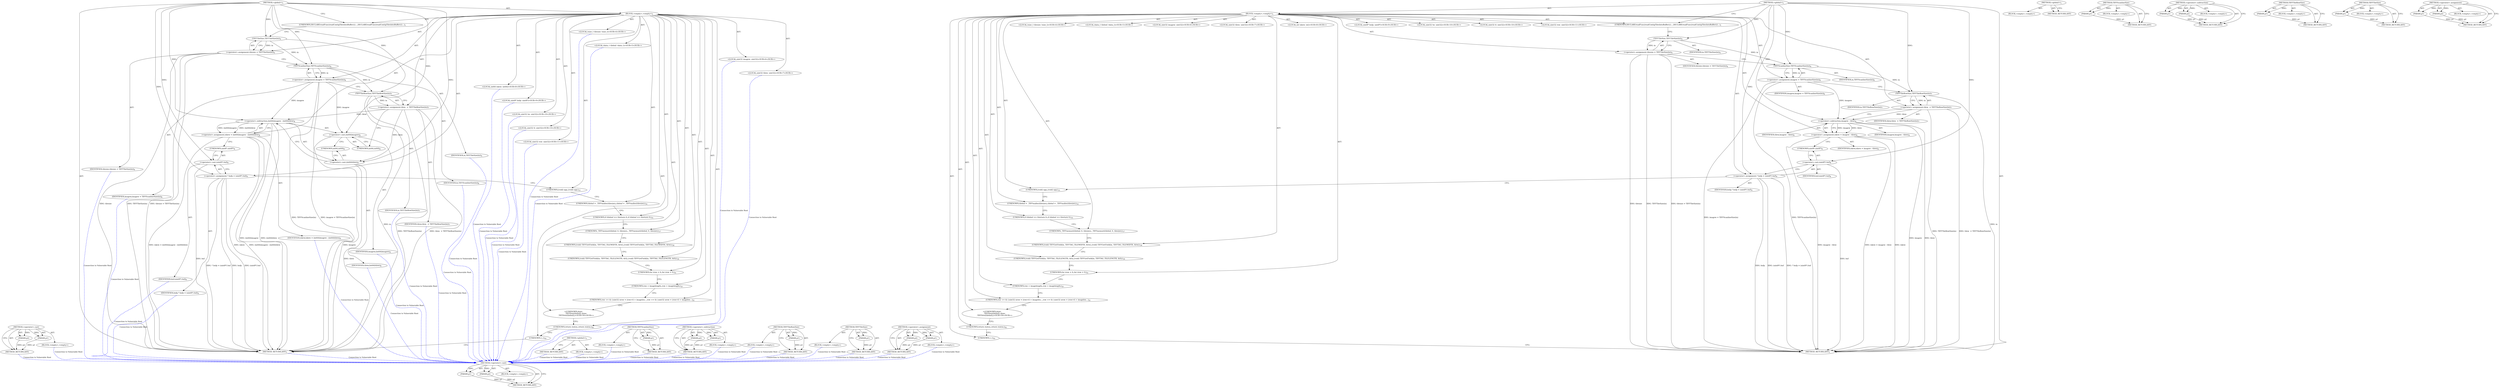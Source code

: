 digraph "&lt;operator&gt;.assignment" {
vulnerable_95 [label=<(METHOD,&lt;operator&gt;.cast)>];
vulnerable_96 [label=<(PARAM,p1)>];
vulnerable_97 [label=<(PARAM,p2)>];
vulnerable_98 [label=<(BLOCK,&lt;empty&gt;,&lt;empty&gt;)>];
vulnerable_99 [label=<(METHOD_RETURN,ANY)>];
vulnerable_6 [label=<(METHOD,&lt;global&gt;)<SUB>1</SUB>>];
vulnerable_7 [label=<(BLOCK,&lt;empty&gt;,&lt;empty&gt;)<SUB>1</SUB>>];
vulnerable_8 [label=<(UNKNOWN,DECLAREreadFunc(readContigTilesIntoBuffer)
{
	i...,DECLAREreadFunc(readContigTilesIntoBuffer)
{
	i...)<SUB>1</SUB>>];
vulnerable_9 [label="<(LOCAL,tsize_t tilesize: tsize_t)<SUB>4</SUB>>"];
vulnerable_10 [label=<(&lt;operator&gt;.assignment,tilesize = TIFFTileSize(in))<SUB>4</SUB>>];
vulnerable_11 [label=<(IDENTIFIER,tilesize,tilesize = TIFFTileSize(in))<SUB>4</SUB>>];
vulnerable_12 [label=<(TIFFTileSize,TIFFTileSize(in))<SUB>4</SUB>>];
vulnerable_13 [label=<(IDENTIFIER,in,TIFFTileSize(in))<SUB>4</SUB>>];
vulnerable_14 [label="<(LOCAL,tdata_t tilebuf: tdata_t)<SUB>5</SUB>>"];
vulnerable_15 [label="<(LOCAL,uint32 imagew: uint32)<SUB>6</SUB>>"];
vulnerable_16 [label=<(&lt;operator&gt;.assignment,imagew = TIFFScanlineSize(in))<SUB>6</SUB>>];
vulnerable_17 [label=<(IDENTIFIER,imagew,imagew = TIFFScanlineSize(in))<SUB>6</SUB>>];
vulnerable_18 [label=<(TIFFScanlineSize,TIFFScanlineSize(in))<SUB>6</SUB>>];
vulnerable_19 [label=<(IDENTIFIER,in,TIFFScanlineSize(in))<SUB>6</SUB>>];
vulnerable_20 [label="<(LOCAL,uint32 tilew: uint32)<SUB>7</SUB>>"];
vulnerable_21 [label=<(&lt;operator&gt;.assignment,tilew  = TIFFTileRowSize(in))<SUB>7</SUB>>];
vulnerable_22 [label=<(IDENTIFIER,tilew,tilew  = TIFFTileRowSize(in))<SUB>7</SUB>>];
vulnerable_23 [label=<(TIFFTileRowSize,TIFFTileRowSize(in))<SUB>7</SUB>>];
vulnerable_24 [label=<(IDENTIFIER,in,TIFFTileRowSize(in))<SUB>7</SUB>>];
vulnerable_25 [label="<(LOCAL,int iskew: int)<SUB>8</SUB>>"];
vulnerable_26 [label=<(&lt;operator&gt;.assignment,iskew = imagew - tilew)<SUB>8</SUB>>];
vulnerable_27 [label=<(IDENTIFIER,iskew,iskew = imagew - tilew)<SUB>8</SUB>>];
vulnerable_28 [label=<(&lt;operator&gt;.subtraction,imagew - tilew)<SUB>8</SUB>>];
vulnerable_29 [label=<(IDENTIFIER,imagew,imagew - tilew)<SUB>8</SUB>>];
vulnerable_30 [label=<(IDENTIFIER,tilew,imagew - tilew)<SUB>8</SUB>>];
vulnerable_31 [label="<(LOCAL,uint8* bufp: uint8*)<SUB>9</SUB>>"];
vulnerable_32 [label=<(&lt;operator&gt;.assignment,* bufp = (uint8*) buf)<SUB>9</SUB>>];
vulnerable_33 [label=<(IDENTIFIER,bufp,* bufp = (uint8*) buf)<SUB>9</SUB>>];
vulnerable_34 [label=<(&lt;operator&gt;.cast,(uint8*) buf)<SUB>9</SUB>>];
vulnerable_35 [label=<(UNKNOWN,uint8*,uint8*)<SUB>9</SUB>>];
vulnerable_36 [label=<(IDENTIFIER,buf,(uint8*) buf)<SUB>9</SUB>>];
vulnerable_37 [label="<(LOCAL,uint32 tw: uint32)<SUB>10</SUB>>"];
vulnerable_38 [label="<(LOCAL,uint32 tl: uint32)<SUB>10</SUB>>"];
vulnerable_39 [label="<(LOCAL,uint32 row: uint32)<SUB>11</SUB>>"];
vulnerable_40 [label=<(UNKNOWN,(void) spp;,(void) spp;)<SUB>13</SUB>>];
vulnerable_41 [label=<(UNKNOWN,tilebuf = _TIFFmalloc(tilesize);,tilebuf = _TIFFmalloc(tilesize);)<SUB>14</SUB>>];
vulnerable_42 [label=<(UNKNOWN,if (tilebuf == 0)
		return 0;,if (tilebuf == 0)
		return 0;)<SUB>15</SUB>>];
vulnerable_43 [label=<(UNKNOWN,_TIFFmemset(tilebuf, 0, tilesize);,_TIFFmemset(tilebuf, 0, tilesize);)<SUB>17</SUB>>];
vulnerable_44 [label=<(UNKNOWN,(void) TIFFGetField(in, TIFFTAG_TILEWIDTH, &amp;tw);,(void) TIFFGetField(in, TIFFTAG_TILEWIDTH, &amp;tw);)<SUB>18</SUB>>];
vulnerable_45 [label=<(UNKNOWN,(void) TIFFGetField(in, TIFFTAG_TILELENGTH, &amp;tl);,(void) TIFFGetField(in, TIFFTAG_TILELENGTH, &amp;tl);)<SUB>19</SUB>>];
vulnerable_46 [label=<(UNKNOWN,for (row = 0;,for (row = 0;)<SUB>21</SUB>>];
vulnerable_47 [label=<(UNKNOWN,row &lt; imagelength;,row &lt; imagelength;)<SUB>21</SUB>>];
vulnerable_48 [label=<(UNKNOWN,row += tl) {
		uint32 nrow = (row+tl &gt; imagelen...,row += tl) {
		uint32 nrow = (row+tl &gt; imagelen...)<SUB>21</SUB>>];
vulnerable_49 [label="<(UNKNOWN,done:
	_TIFFfree(tilebuf);,done:
	_TIFFfree(tilebuf);)<SUB>50</SUB>>"];
vulnerable_50 [label=<(UNKNOWN,return status;,return status;)<SUB>52</SUB>>];
vulnerable_51 [label=<(UNKNOWN,},})<SUB>53</SUB>>];
vulnerable_52 [label=<(METHOD_RETURN,ANY)<SUB>1</SUB>>];
vulnerable_67 [label=<(METHOD,&lt;global&gt;)<SUB>1</SUB>>];
vulnerable_68 [label=<(BLOCK,&lt;empty&gt;,&lt;empty&gt;)>];
vulnerable_69 [label=<(METHOD_RETURN,ANY)>];
vulnerable_82 [label=<(METHOD,TIFFScanlineSize)>];
vulnerable_83 [label=<(PARAM,p1)>];
vulnerable_84 [label=<(BLOCK,&lt;empty&gt;,&lt;empty&gt;)>];
vulnerable_85 [label=<(METHOD_RETURN,ANY)>];
vulnerable_90 [label=<(METHOD,&lt;operator&gt;.subtraction)>];
vulnerable_91 [label=<(PARAM,p1)>];
vulnerable_92 [label=<(PARAM,p2)>];
vulnerable_93 [label=<(BLOCK,&lt;empty&gt;,&lt;empty&gt;)>];
vulnerable_94 [label=<(METHOD_RETURN,ANY)>];
vulnerable_86 [label=<(METHOD,TIFFTileRowSize)>];
vulnerable_87 [label=<(PARAM,p1)>];
vulnerable_88 [label=<(BLOCK,&lt;empty&gt;,&lt;empty&gt;)>];
vulnerable_89 [label=<(METHOD_RETURN,ANY)>];
vulnerable_78 [label=<(METHOD,TIFFTileSize)>];
vulnerable_79 [label=<(PARAM,p1)>];
vulnerable_80 [label=<(BLOCK,&lt;empty&gt;,&lt;empty&gt;)>];
vulnerable_81 [label=<(METHOD_RETURN,ANY)>];
vulnerable_73 [label=<(METHOD,&lt;operator&gt;.assignment)>];
vulnerable_74 [label=<(PARAM,p1)>];
vulnerable_75 [label=<(PARAM,p2)>];
vulnerable_76 [label=<(BLOCK,&lt;empty&gt;,&lt;empty&gt;)>];
vulnerable_77 [label=<(METHOD_RETURN,ANY)>];
fixed_99 [label=<(METHOD,&lt;operator&gt;.cast)>];
fixed_100 [label=<(PARAM,p1)>];
fixed_101 [label=<(PARAM,p2)>];
fixed_102 [label=<(BLOCK,&lt;empty&gt;,&lt;empty&gt;)>];
fixed_103 [label=<(METHOD_RETURN,ANY)>];
fixed_6 [label=<(METHOD,&lt;global&gt;)<SUB>1</SUB>>];
fixed_7 [label=<(BLOCK,&lt;empty&gt;,&lt;empty&gt;)<SUB>1</SUB>>];
fixed_8 [label=<(UNKNOWN,DECLAREreadFunc(readContigTilesIntoBuffer)
{
	i...,DECLAREreadFunc(readContigTilesIntoBuffer)
{
	i...)<SUB>1</SUB>>];
fixed_9 [label="<(LOCAL,tsize_t tilesize: tsize_t)<SUB>4</SUB>>"];
fixed_10 [label=<(&lt;operator&gt;.assignment,tilesize = TIFFTileSize(in))<SUB>4</SUB>>];
fixed_11 [label=<(IDENTIFIER,tilesize,tilesize = TIFFTileSize(in))<SUB>4</SUB>>];
fixed_12 [label=<(TIFFTileSize,TIFFTileSize(in))<SUB>4</SUB>>];
fixed_13 [label=<(IDENTIFIER,in,TIFFTileSize(in))<SUB>4</SUB>>];
fixed_14 [label="<(LOCAL,tdata_t tilebuf: tdata_t)<SUB>5</SUB>>"];
fixed_15 [label="<(LOCAL,uint32 imagew: uint32)<SUB>6</SUB>>"];
fixed_16 [label=<(&lt;operator&gt;.assignment,imagew = TIFFScanlineSize(in))<SUB>6</SUB>>];
fixed_17 [label=<(IDENTIFIER,imagew,imagew = TIFFScanlineSize(in))<SUB>6</SUB>>];
fixed_18 [label=<(TIFFScanlineSize,TIFFScanlineSize(in))<SUB>6</SUB>>];
fixed_19 [label=<(IDENTIFIER,in,TIFFScanlineSize(in))<SUB>6</SUB>>];
fixed_20 [label="<(LOCAL,uint32 tilew: uint32)<SUB>7</SUB>>"];
fixed_21 [label=<(&lt;operator&gt;.assignment,tilew  = TIFFTileRowSize(in))<SUB>7</SUB>>];
fixed_22 [label=<(IDENTIFIER,tilew,tilew  = TIFFTileRowSize(in))<SUB>7</SUB>>];
fixed_23 [label=<(TIFFTileRowSize,TIFFTileRowSize(in))<SUB>7</SUB>>];
fixed_24 [label=<(IDENTIFIER,in,TIFFTileRowSize(in))<SUB>7</SUB>>];
fixed_25 [label="<(LOCAL,int64 iskew: int64)<SUB>8</SUB>>"];
fixed_26 [label=<(&lt;operator&gt;.assignment,iskew = (int64)imagew - (int64)tilew)<SUB>8</SUB>>];
fixed_27 [label=<(IDENTIFIER,iskew,iskew = (int64)imagew - (int64)tilew)<SUB>8</SUB>>];
fixed_28 [label=<(&lt;operator&gt;.subtraction,(int64)imagew - (int64)tilew)<SUB>8</SUB>>];
fixed_29 [label=<(&lt;operator&gt;.cast,(int64)imagew)<SUB>8</SUB>>];
fixed_30 [label=<(UNKNOWN,int64,int64)<SUB>8</SUB>>];
fixed_31 [label=<(IDENTIFIER,imagew,(int64)imagew)<SUB>8</SUB>>];
fixed_32 [label=<(&lt;operator&gt;.cast,(int64)tilew)<SUB>8</SUB>>];
fixed_33 [label=<(UNKNOWN,int64,int64)<SUB>8</SUB>>];
fixed_34 [label=<(IDENTIFIER,tilew,(int64)tilew)<SUB>8</SUB>>];
fixed_35 [label="<(LOCAL,uint8* bufp: uint8*)<SUB>9</SUB>>"];
fixed_36 [label=<(&lt;operator&gt;.assignment,* bufp = (uint8*) buf)<SUB>9</SUB>>];
fixed_37 [label=<(IDENTIFIER,bufp,* bufp = (uint8*) buf)<SUB>9</SUB>>];
fixed_38 [label=<(&lt;operator&gt;.cast,(uint8*) buf)<SUB>9</SUB>>];
fixed_39 [label=<(UNKNOWN,uint8*,uint8*)<SUB>9</SUB>>];
fixed_40 [label=<(IDENTIFIER,buf,(uint8*) buf)<SUB>9</SUB>>];
fixed_41 [label="<(LOCAL,uint32 tw: uint32)<SUB>10</SUB>>"];
fixed_42 [label="<(LOCAL,uint32 tl: uint32)<SUB>10</SUB>>"];
fixed_43 [label="<(LOCAL,uint32 row: uint32)<SUB>11</SUB>>"];
fixed_44 [label=<(UNKNOWN,(void) spp;,(void) spp;)<SUB>13</SUB>>];
fixed_45 [label=<(UNKNOWN,tilebuf = _TIFFmalloc(tilesize);,tilebuf = _TIFFmalloc(tilesize);)<SUB>14</SUB>>];
fixed_46 [label=<(UNKNOWN,if (tilebuf == 0)
		return 0;,if (tilebuf == 0)
		return 0;)<SUB>15</SUB>>];
fixed_47 [label=<(UNKNOWN,_TIFFmemset(tilebuf, 0, tilesize);,_TIFFmemset(tilebuf, 0, tilesize);)<SUB>17</SUB>>];
fixed_48 [label=<(UNKNOWN,(void) TIFFGetField(in, TIFFTAG_TILEWIDTH, &amp;tw);,(void) TIFFGetField(in, TIFFTAG_TILEWIDTH, &amp;tw);)<SUB>18</SUB>>];
fixed_49 [label=<(UNKNOWN,(void) TIFFGetField(in, TIFFTAG_TILELENGTH, &amp;tl);,(void) TIFFGetField(in, TIFFTAG_TILELENGTH, &amp;tl);)<SUB>19</SUB>>];
fixed_50 [label=<(UNKNOWN,for (row = 0;,for (row = 0;)<SUB>21</SUB>>];
fixed_51 [label=<(UNKNOWN,row &lt; imagelength;,row &lt; imagelength;)<SUB>21</SUB>>];
fixed_52 [label=<(UNKNOWN,row += tl) {
		uint32 nrow = (row+tl &gt; imagelen...,row += tl) {
		uint32 nrow = (row+tl &gt; imagelen...)<SUB>21</SUB>>];
fixed_53 [label="<(UNKNOWN,done:
	_TIFFfree(tilebuf);,done:
	_TIFFfree(tilebuf);)<SUB>50</SUB>>"];
fixed_54 [label=<(UNKNOWN,return status;,return status;)<SUB>52</SUB>>];
fixed_55 [label=<(UNKNOWN,},})<SUB>53</SUB>>];
fixed_56 [label=<(METHOD_RETURN,ANY)<SUB>1</SUB>>];
fixed_71 [label=<(METHOD,&lt;global&gt;)<SUB>1</SUB>>];
fixed_72 [label=<(BLOCK,&lt;empty&gt;,&lt;empty&gt;)>];
fixed_73 [label=<(METHOD_RETURN,ANY)>];
fixed_86 [label=<(METHOD,TIFFScanlineSize)>];
fixed_87 [label=<(PARAM,p1)>];
fixed_88 [label=<(BLOCK,&lt;empty&gt;,&lt;empty&gt;)>];
fixed_89 [label=<(METHOD_RETURN,ANY)>];
fixed_94 [label=<(METHOD,&lt;operator&gt;.subtraction)>];
fixed_95 [label=<(PARAM,p1)>];
fixed_96 [label=<(PARAM,p2)>];
fixed_97 [label=<(BLOCK,&lt;empty&gt;,&lt;empty&gt;)>];
fixed_98 [label=<(METHOD_RETURN,ANY)>];
fixed_90 [label=<(METHOD,TIFFTileRowSize)>];
fixed_91 [label=<(PARAM,p1)>];
fixed_92 [label=<(BLOCK,&lt;empty&gt;,&lt;empty&gt;)>];
fixed_93 [label=<(METHOD_RETURN,ANY)>];
fixed_82 [label=<(METHOD,TIFFTileSize)>];
fixed_83 [label=<(PARAM,p1)>];
fixed_84 [label=<(BLOCK,&lt;empty&gt;,&lt;empty&gt;)>];
fixed_85 [label=<(METHOD_RETURN,ANY)>];
fixed_77 [label=<(METHOD,&lt;operator&gt;.assignment)>];
fixed_78 [label=<(PARAM,p1)>];
fixed_79 [label=<(PARAM,p2)>];
fixed_80 [label=<(BLOCK,&lt;empty&gt;,&lt;empty&gt;)>];
fixed_81 [label=<(METHOD_RETURN,ANY)>];
vulnerable_95 -> vulnerable_96  [key=0, label="AST: "];
vulnerable_95 -> vulnerable_96  [key=1, label="DDG: "];
vulnerable_95 -> vulnerable_98  [key=0, label="AST: "];
vulnerable_95 -> vulnerable_97  [key=0, label="AST: "];
vulnerable_95 -> vulnerable_97  [key=1, label="DDG: "];
vulnerable_95 -> vulnerable_99  [key=0, label="AST: "];
vulnerable_95 -> vulnerable_99  [key=1, label="CFG: "];
vulnerable_96 -> vulnerable_99  [key=0, label="DDG: p1"];
vulnerable_97 -> vulnerable_99  [key=0, label="DDG: p2"];
vulnerable_6 -> vulnerable_7  [key=0, label="AST: "];
vulnerable_6 -> vulnerable_52  [key=0, label="AST: "];
vulnerable_6 -> vulnerable_8  [key=0, label="CFG: "];
vulnerable_6 -> vulnerable_32  [key=0, label="DDG: "];
vulnerable_6 -> vulnerable_12  [key=0, label="DDG: "];
vulnerable_6 -> vulnerable_18  [key=0, label="DDG: "];
vulnerable_6 -> vulnerable_23  [key=0, label="DDG: "];
vulnerable_6 -> vulnerable_28  [key=0, label="DDG: "];
vulnerable_6 -> vulnerable_34  [key=0, label="DDG: "];
vulnerable_7 -> vulnerable_8  [key=0, label="AST: "];
vulnerable_7 -> vulnerable_9  [key=0, label="AST: "];
vulnerable_7 -> vulnerable_10  [key=0, label="AST: "];
vulnerable_7 -> vulnerable_14  [key=0, label="AST: "];
vulnerable_7 -> vulnerable_15  [key=0, label="AST: "];
vulnerable_7 -> vulnerable_16  [key=0, label="AST: "];
vulnerable_7 -> vulnerable_20  [key=0, label="AST: "];
vulnerable_7 -> vulnerable_21  [key=0, label="AST: "];
vulnerable_7 -> vulnerable_25  [key=0, label="AST: "];
vulnerable_7 -> vulnerable_26  [key=0, label="AST: "];
vulnerable_7 -> vulnerable_31  [key=0, label="AST: "];
vulnerable_7 -> vulnerable_32  [key=0, label="AST: "];
vulnerable_7 -> vulnerable_37  [key=0, label="AST: "];
vulnerable_7 -> vulnerable_38  [key=0, label="AST: "];
vulnerable_7 -> vulnerable_39  [key=0, label="AST: "];
vulnerable_7 -> vulnerable_40  [key=0, label="AST: "];
vulnerable_7 -> vulnerable_41  [key=0, label="AST: "];
vulnerable_7 -> vulnerable_42  [key=0, label="AST: "];
vulnerable_7 -> vulnerable_43  [key=0, label="AST: "];
vulnerable_7 -> vulnerable_44  [key=0, label="AST: "];
vulnerable_7 -> vulnerable_45  [key=0, label="AST: "];
vulnerable_7 -> vulnerable_46  [key=0, label="AST: "];
vulnerable_7 -> vulnerable_47  [key=0, label="AST: "];
vulnerable_7 -> vulnerable_48  [key=0, label="AST: "];
vulnerable_7 -> vulnerable_49  [key=0, label="AST: "];
vulnerable_7 -> vulnerable_50  [key=0, label="AST: "];
vulnerable_7 -> vulnerable_51  [key=0, label="AST: "];
vulnerable_8 -> vulnerable_12  [key=0, label="CFG: "];
vulnerable_10 -> vulnerable_11  [key=0, label="AST: "];
vulnerable_10 -> vulnerable_12  [key=0, label="AST: "];
vulnerable_10 -> vulnerable_18  [key=0, label="CFG: "];
vulnerable_10 -> vulnerable_52  [key=0, label="DDG: tilesize"];
vulnerable_10 -> vulnerable_52  [key=1, label="DDG: TIFFTileSize(in)"];
vulnerable_10 -> vulnerable_52  [key=2, label="DDG: tilesize = TIFFTileSize(in)"];
vulnerable_12 -> vulnerable_13  [key=0, label="AST: "];
vulnerable_12 -> vulnerable_10  [key=0, label="CFG: "];
vulnerable_12 -> vulnerable_10  [key=1, label="DDG: in"];
vulnerable_12 -> vulnerable_18  [key=0, label="DDG: in"];
vulnerable_16 -> vulnerable_17  [key=0, label="AST: "];
vulnerable_16 -> vulnerable_18  [key=0, label="AST: "];
vulnerable_16 -> vulnerable_23  [key=0, label="CFG: "];
vulnerable_16 -> vulnerable_52  [key=0, label="DDG: TIFFScanlineSize(in)"];
vulnerable_16 -> vulnerable_52  [key=1, label="DDG: imagew = TIFFScanlineSize(in)"];
vulnerable_16 -> vulnerable_28  [key=0, label="DDG: imagew"];
vulnerable_18 -> vulnerable_19  [key=0, label="AST: "];
vulnerable_18 -> vulnerable_16  [key=0, label="CFG: "];
vulnerable_18 -> vulnerable_16  [key=1, label="DDG: in"];
vulnerable_18 -> vulnerable_23  [key=0, label="DDG: in"];
vulnerable_21 -> vulnerable_22  [key=0, label="AST: "];
vulnerable_21 -> vulnerable_23  [key=0, label="AST: "];
vulnerable_21 -> vulnerable_28  [key=0, label="CFG: "];
vulnerable_21 -> vulnerable_28  [key=1, label="DDG: tilew"];
vulnerable_21 -> vulnerable_52  [key=0, label="DDG: TIFFTileRowSize(in)"];
vulnerable_21 -> vulnerable_52  [key=1, label="DDG: tilew  = TIFFTileRowSize(in)"];
vulnerable_23 -> vulnerable_24  [key=0, label="AST: "];
vulnerable_23 -> vulnerable_21  [key=0, label="CFG: "];
vulnerable_23 -> vulnerable_21  [key=1, label="DDG: in"];
vulnerable_23 -> vulnerable_52  [key=0, label="DDG: in"];
vulnerable_26 -> vulnerable_27  [key=0, label="AST: "];
vulnerable_26 -> vulnerable_28  [key=0, label="AST: "];
vulnerable_26 -> vulnerable_35  [key=0, label="CFG: "];
vulnerable_26 -> vulnerable_52  [key=0, label="DDG: iskew"];
vulnerable_26 -> vulnerable_52  [key=1, label="DDG: imagew - tilew"];
vulnerable_26 -> vulnerable_52  [key=2, label="DDG: iskew = imagew - tilew"];
vulnerable_28 -> vulnerable_29  [key=0, label="AST: "];
vulnerable_28 -> vulnerable_30  [key=0, label="AST: "];
vulnerable_28 -> vulnerable_26  [key=0, label="CFG: "];
vulnerable_28 -> vulnerable_26  [key=1, label="DDG: imagew"];
vulnerable_28 -> vulnerable_26  [key=2, label="DDG: tilew"];
vulnerable_28 -> vulnerable_52  [key=0, label="DDG: imagew"];
vulnerable_28 -> vulnerable_52  [key=1, label="DDG: tilew"];
vulnerable_32 -> vulnerable_33  [key=0, label="AST: "];
vulnerable_32 -> vulnerable_34  [key=0, label="AST: "];
vulnerable_32 -> vulnerable_40  [key=0, label="CFG: "];
vulnerable_32 -> vulnerable_52  [key=0, label="DDG: bufp"];
vulnerable_32 -> vulnerable_52  [key=1, label="DDG: (uint8*) buf"];
vulnerable_32 -> vulnerable_52  [key=2, label="DDG: * bufp = (uint8*) buf"];
vulnerable_34 -> vulnerable_35  [key=0, label="AST: "];
vulnerable_34 -> vulnerable_36  [key=0, label="AST: "];
vulnerable_34 -> vulnerable_32  [key=0, label="CFG: "];
vulnerable_34 -> vulnerable_52  [key=0, label="DDG: buf"];
vulnerable_35 -> vulnerable_34  [key=0, label="CFG: "];
vulnerable_40 -> vulnerable_41  [key=0, label="CFG: "];
vulnerable_41 -> vulnerable_42  [key=0, label="CFG: "];
vulnerable_42 -> vulnerable_43  [key=0, label="CFG: "];
vulnerable_43 -> vulnerable_44  [key=0, label="CFG: "];
vulnerable_44 -> vulnerable_45  [key=0, label="CFG: "];
vulnerable_45 -> vulnerable_46  [key=0, label="CFG: "];
vulnerable_46 -> vulnerable_47  [key=0, label="CFG: "];
vulnerable_47 -> vulnerable_48  [key=0, label="CFG: "];
vulnerable_48 -> vulnerable_49  [key=0, label="CFG: "];
vulnerable_49 -> vulnerable_50  [key=0, label="CFG: "];
vulnerable_50 -> vulnerable_51  [key=0, label="CFG: "];
vulnerable_51 -> vulnerable_52  [key=0, label="CFG: "];
vulnerable_67 -> vulnerable_68  [key=0, label="AST: "];
vulnerable_67 -> vulnerable_69  [key=0, label="AST: "];
vulnerable_67 -> vulnerable_69  [key=1, label="CFG: "];
vulnerable_82 -> vulnerable_83  [key=0, label="AST: "];
vulnerable_82 -> vulnerable_83  [key=1, label="DDG: "];
vulnerable_82 -> vulnerable_84  [key=0, label="AST: "];
vulnerable_82 -> vulnerable_85  [key=0, label="AST: "];
vulnerable_82 -> vulnerable_85  [key=1, label="CFG: "];
vulnerable_83 -> vulnerable_85  [key=0, label="DDG: p1"];
vulnerable_90 -> vulnerable_91  [key=0, label="AST: "];
vulnerable_90 -> vulnerable_91  [key=1, label="DDG: "];
vulnerable_90 -> vulnerable_93  [key=0, label="AST: "];
vulnerable_90 -> vulnerable_92  [key=0, label="AST: "];
vulnerable_90 -> vulnerable_92  [key=1, label="DDG: "];
vulnerable_90 -> vulnerable_94  [key=0, label="AST: "];
vulnerable_90 -> vulnerable_94  [key=1, label="CFG: "];
vulnerable_91 -> vulnerable_94  [key=0, label="DDG: p1"];
vulnerable_92 -> vulnerable_94  [key=0, label="DDG: p2"];
vulnerable_86 -> vulnerable_87  [key=0, label="AST: "];
vulnerable_86 -> vulnerable_87  [key=1, label="DDG: "];
vulnerable_86 -> vulnerable_88  [key=0, label="AST: "];
vulnerable_86 -> vulnerable_89  [key=0, label="AST: "];
vulnerable_86 -> vulnerable_89  [key=1, label="CFG: "];
vulnerable_87 -> vulnerable_89  [key=0, label="DDG: p1"];
vulnerable_78 -> vulnerable_79  [key=0, label="AST: "];
vulnerable_78 -> vulnerable_79  [key=1, label="DDG: "];
vulnerable_78 -> vulnerable_80  [key=0, label="AST: "];
vulnerable_78 -> vulnerable_81  [key=0, label="AST: "];
vulnerable_78 -> vulnerable_81  [key=1, label="CFG: "];
vulnerable_79 -> vulnerable_81  [key=0, label="DDG: p1"];
vulnerable_73 -> vulnerable_74  [key=0, label="AST: "];
vulnerable_73 -> vulnerable_74  [key=1, label="DDG: "];
vulnerable_73 -> vulnerable_76  [key=0, label="AST: "];
vulnerable_73 -> vulnerable_75  [key=0, label="AST: "];
vulnerable_73 -> vulnerable_75  [key=1, label="DDG: "];
vulnerable_73 -> vulnerable_77  [key=0, label="AST: "];
vulnerable_73 -> vulnerable_77  [key=1, label="CFG: "];
vulnerable_74 -> vulnerable_77  [key=0, label="DDG: p1"];
vulnerable_75 -> vulnerable_77  [key=0, label="DDG: p2"];
fixed_99 -> fixed_100  [key=0, label="AST: "];
fixed_99 -> fixed_100  [key=1, label="DDG: "];
fixed_99 -> fixed_102  [key=0, label="AST: "];
fixed_99 -> fixed_101  [key=0, label="AST: "];
fixed_99 -> fixed_101  [key=1, label="DDG: "];
fixed_99 -> fixed_103  [key=0, label="AST: "];
fixed_99 -> fixed_103  [key=1, label="CFG: "];
fixed_100 -> fixed_103  [key=0, label="DDG: p1"];
fixed_101 -> fixed_103  [key=0, label="DDG: p2"];
fixed_102 -> vulnerable_95  [color=blue, key=0, label="Connection to Vulnerable Root", penwidth="2.0", style=dashed];
fixed_103 -> vulnerable_95  [color=blue, key=0, label="Connection to Vulnerable Root", penwidth="2.0", style=dashed];
fixed_6 -> fixed_7  [key=0, label="AST: "];
fixed_6 -> fixed_56  [key=0, label="AST: "];
fixed_6 -> fixed_8  [key=0, label="CFG: "];
fixed_6 -> fixed_36  [key=0, label="DDG: "];
fixed_6 -> fixed_12  [key=0, label="DDG: "];
fixed_6 -> fixed_18  [key=0, label="DDG: "];
fixed_6 -> fixed_23  [key=0, label="DDG: "];
fixed_6 -> fixed_28  [key=0, label="DDG: "];
fixed_6 -> fixed_38  [key=0, label="DDG: "];
fixed_6 -> fixed_29  [key=0, label="DDG: "];
fixed_6 -> fixed_32  [key=0, label="DDG: "];
fixed_7 -> fixed_8  [key=0, label="AST: "];
fixed_7 -> fixed_9  [key=0, label="AST: "];
fixed_7 -> fixed_10  [key=0, label="AST: "];
fixed_7 -> fixed_14  [key=0, label="AST: "];
fixed_7 -> fixed_15  [key=0, label="AST: "];
fixed_7 -> fixed_16  [key=0, label="AST: "];
fixed_7 -> fixed_20  [key=0, label="AST: "];
fixed_7 -> fixed_21  [key=0, label="AST: "];
fixed_7 -> fixed_25  [key=0, label="AST: "];
fixed_7 -> fixed_26  [key=0, label="AST: "];
fixed_7 -> fixed_35  [key=0, label="AST: "];
fixed_7 -> fixed_36  [key=0, label="AST: "];
fixed_7 -> fixed_41  [key=0, label="AST: "];
fixed_7 -> fixed_42  [key=0, label="AST: "];
fixed_7 -> fixed_43  [key=0, label="AST: "];
fixed_7 -> fixed_44  [key=0, label="AST: "];
fixed_7 -> fixed_45  [key=0, label="AST: "];
fixed_7 -> fixed_46  [key=0, label="AST: "];
fixed_7 -> fixed_47  [key=0, label="AST: "];
fixed_7 -> fixed_48  [key=0, label="AST: "];
fixed_7 -> fixed_49  [key=0, label="AST: "];
fixed_7 -> fixed_50  [key=0, label="AST: "];
fixed_7 -> fixed_51  [key=0, label="AST: "];
fixed_7 -> fixed_52  [key=0, label="AST: "];
fixed_7 -> fixed_53  [key=0, label="AST: "];
fixed_7 -> fixed_54  [key=0, label="AST: "];
fixed_7 -> fixed_55  [key=0, label="AST: "];
fixed_8 -> fixed_12  [key=0, label="CFG: "];
fixed_9 -> vulnerable_95  [color=blue, key=0, label="Connection to Vulnerable Root", penwidth="2.0", style=dashed];
fixed_10 -> fixed_11  [key=0, label="AST: "];
fixed_10 -> fixed_12  [key=0, label="AST: "];
fixed_10 -> fixed_18  [key=0, label="CFG: "];
fixed_10 -> fixed_56  [key=0, label="DDG: tilesize"];
fixed_10 -> fixed_56  [key=1, label="DDG: TIFFTileSize(in)"];
fixed_10 -> fixed_56  [key=2, label="DDG: tilesize = TIFFTileSize(in)"];
fixed_11 -> vulnerable_95  [color=blue, key=0, label="Connection to Vulnerable Root", penwidth="2.0", style=dashed];
fixed_12 -> fixed_13  [key=0, label="AST: "];
fixed_12 -> fixed_10  [key=0, label="CFG: "];
fixed_12 -> fixed_10  [key=1, label="DDG: in"];
fixed_12 -> fixed_18  [key=0, label="DDG: in"];
fixed_13 -> vulnerable_95  [color=blue, key=0, label="Connection to Vulnerable Root", penwidth="2.0", style=dashed];
fixed_14 -> vulnerable_95  [color=blue, key=0, label="Connection to Vulnerable Root", penwidth="2.0", style=dashed];
fixed_15 -> vulnerable_95  [color=blue, key=0, label="Connection to Vulnerable Root", penwidth="2.0", style=dashed];
fixed_16 -> fixed_17  [key=0, label="AST: "];
fixed_16 -> fixed_18  [key=0, label="AST: "];
fixed_16 -> fixed_23  [key=0, label="CFG: "];
fixed_16 -> fixed_56  [key=0, label="DDG: TIFFScanlineSize(in)"];
fixed_16 -> fixed_56  [key=1, label="DDG: imagew = TIFFScanlineSize(in)"];
fixed_16 -> fixed_28  [key=0, label="DDG: imagew"];
fixed_16 -> fixed_29  [key=0, label="DDG: imagew"];
fixed_17 -> vulnerable_95  [color=blue, key=0, label="Connection to Vulnerable Root", penwidth="2.0", style=dashed];
fixed_18 -> fixed_19  [key=0, label="AST: "];
fixed_18 -> fixed_16  [key=0, label="CFG: "];
fixed_18 -> fixed_16  [key=1, label="DDG: in"];
fixed_18 -> fixed_23  [key=0, label="DDG: in"];
fixed_19 -> vulnerable_95  [color=blue, key=0, label="Connection to Vulnerable Root", penwidth="2.0", style=dashed];
fixed_20 -> vulnerable_95  [color=blue, key=0, label="Connection to Vulnerable Root", penwidth="2.0", style=dashed];
fixed_21 -> fixed_22  [key=0, label="AST: "];
fixed_21 -> fixed_23  [key=0, label="AST: "];
fixed_21 -> fixed_30  [key=0, label="CFG: "];
fixed_21 -> fixed_56  [key=0, label="DDG: TIFFTileRowSize(in)"];
fixed_21 -> fixed_56  [key=1, label="DDG: tilew  = TIFFTileRowSize(in)"];
fixed_21 -> fixed_28  [key=0, label="DDG: tilew"];
fixed_21 -> fixed_32  [key=0, label="DDG: tilew"];
fixed_22 -> vulnerable_95  [color=blue, key=0, label="Connection to Vulnerable Root", penwidth="2.0", style=dashed];
fixed_23 -> fixed_24  [key=0, label="AST: "];
fixed_23 -> fixed_21  [key=0, label="CFG: "];
fixed_23 -> fixed_21  [key=1, label="DDG: in"];
fixed_23 -> fixed_56  [key=0, label="DDG: in"];
fixed_24 -> vulnerable_95  [color=blue, key=0, label="Connection to Vulnerable Root", penwidth="2.0", style=dashed];
fixed_25 -> vulnerable_95  [color=blue, key=0, label="Connection to Vulnerable Root", penwidth="2.0", style=dashed];
fixed_26 -> fixed_27  [key=0, label="AST: "];
fixed_26 -> fixed_28  [key=0, label="AST: "];
fixed_26 -> fixed_39  [key=0, label="CFG: "];
fixed_26 -> fixed_56  [key=0, label="DDG: iskew"];
fixed_26 -> fixed_56  [key=1, label="DDG: (int64)imagew - (int64)tilew"];
fixed_26 -> fixed_56  [key=2, label="DDG: iskew = (int64)imagew - (int64)tilew"];
fixed_27 -> vulnerable_95  [color=blue, key=0, label="Connection to Vulnerable Root", penwidth="2.0", style=dashed];
fixed_28 -> fixed_29  [key=0, label="AST: "];
fixed_28 -> fixed_32  [key=0, label="AST: "];
fixed_28 -> fixed_26  [key=0, label="CFG: "];
fixed_28 -> fixed_26  [key=1, label="DDG: (int64)imagew"];
fixed_28 -> fixed_26  [key=2, label="DDG: (int64)tilew"];
fixed_28 -> fixed_56  [key=0, label="DDG: (int64)imagew"];
fixed_28 -> fixed_56  [key=1, label="DDG: (int64)tilew"];
fixed_29 -> fixed_30  [key=0, label="AST: "];
fixed_29 -> fixed_31  [key=0, label="AST: "];
fixed_29 -> fixed_33  [key=0, label="CFG: "];
fixed_29 -> fixed_56  [key=0, label="DDG: imagew"];
fixed_30 -> fixed_29  [key=0, label="CFG: "];
fixed_31 -> vulnerable_95  [color=blue, key=0, label="Connection to Vulnerable Root", penwidth="2.0", style=dashed];
fixed_32 -> fixed_33  [key=0, label="AST: "];
fixed_32 -> fixed_34  [key=0, label="AST: "];
fixed_32 -> fixed_28  [key=0, label="CFG: "];
fixed_32 -> fixed_56  [key=0, label="DDG: tilew"];
fixed_33 -> fixed_32  [key=0, label="CFG: "];
fixed_34 -> vulnerable_95  [color=blue, key=0, label="Connection to Vulnerable Root", penwidth="2.0", style=dashed];
fixed_35 -> vulnerable_95  [color=blue, key=0, label="Connection to Vulnerable Root", penwidth="2.0", style=dashed];
fixed_36 -> fixed_37  [key=0, label="AST: "];
fixed_36 -> fixed_38  [key=0, label="AST: "];
fixed_36 -> fixed_44  [key=0, label="CFG: "];
fixed_36 -> fixed_56  [key=0, label="DDG: bufp"];
fixed_36 -> fixed_56  [key=1, label="DDG: (uint8*) buf"];
fixed_36 -> fixed_56  [key=2, label="DDG: * bufp = (uint8*) buf"];
fixed_37 -> vulnerable_95  [color=blue, key=0, label="Connection to Vulnerable Root", penwidth="2.0", style=dashed];
fixed_38 -> fixed_39  [key=0, label="AST: "];
fixed_38 -> fixed_40  [key=0, label="AST: "];
fixed_38 -> fixed_36  [key=0, label="CFG: "];
fixed_38 -> fixed_56  [key=0, label="DDG: buf"];
fixed_39 -> fixed_38  [key=0, label="CFG: "];
fixed_40 -> vulnerable_95  [color=blue, key=0, label="Connection to Vulnerable Root", penwidth="2.0", style=dashed];
fixed_41 -> vulnerable_95  [color=blue, key=0, label="Connection to Vulnerable Root", penwidth="2.0", style=dashed];
fixed_42 -> vulnerable_95  [color=blue, key=0, label="Connection to Vulnerable Root", penwidth="2.0", style=dashed];
fixed_43 -> vulnerable_95  [color=blue, key=0, label="Connection to Vulnerable Root", penwidth="2.0", style=dashed];
fixed_44 -> fixed_45  [key=0, label="CFG: "];
fixed_45 -> fixed_46  [key=0, label="CFG: "];
fixed_46 -> fixed_47  [key=0, label="CFG: "];
fixed_47 -> fixed_48  [key=0, label="CFG: "];
fixed_48 -> fixed_49  [key=0, label="CFG: "];
fixed_49 -> fixed_50  [key=0, label="CFG: "];
fixed_50 -> fixed_51  [key=0, label="CFG: "];
fixed_51 -> fixed_52  [key=0, label="CFG: "];
fixed_52 -> fixed_53  [key=0, label="CFG: "];
fixed_53 -> fixed_54  [key=0, label="CFG: "];
fixed_54 -> fixed_55  [key=0, label="CFG: "];
fixed_55 -> fixed_56  [key=0, label="CFG: "];
fixed_56 -> vulnerable_95  [color=blue, key=0, label="Connection to Vulnerable Root", penwidth="2.0", style=dashed];
fixed_71 -> fixed_72  [key=0, label="AST: "];
fixed_71 -> fixed_73  [key=0, label="AST: "];
fixed_71 -> fixed_73  [key=1, label="CFG: "];
fixed_72 -> vulnerable_95  [color=blue, key=0, label="Connection to Vulnerable Root", penwidth="2.0", style=dashed];
fixed_73 -> vulnerable_95  [color=blue, key=0, label="Connection to Vulnerable Root", penwidth="2.0", style=dashed];
fixed_86 -> fixed_87  [key=0, label="AST: "];
fixed_86 -> fixed_87  [key=1, label="DDG: "];
fixed_86 -> fixed_88  [key=0, label="AST: "];
fixed_86 -> fixed_89  [key=0, label="AST: "];
fixed_86 -> fixed_89  [key=1, label="CFG: "];
fixed_87 -> fixed_89  [key=0, label="DDG: p1"];
fixed_88 -> vulnerable_95  [color=blue, key=0, label="Connection to Vulnerable Root", penwidth="2.0", style=dashed];
fixed_89 -> vulnerable_95  [color=blue, key=0, label="Connection to Vulnerable Root", penwidth="2.0", style=dashed];
fixed_94 -> fixed_95  [key=0, label="AST: "];
fixed_94 -> fixed_95  [key=1, label="DDG: "];
fixed_94 -> fixed_97  [key=0, label="AST: "];
fixed_94 -> fixed_96  [key=0, label="AST: "];
fixed_94 -> fixed_96  [key=1, label="DDG: "];
fixed_94 -> fixed_98  [key=0, label="AST: "];
fixed_94 -> fixed_98  [key=1, label="CFG: "];
fixed_95 -> fixed_98  [key=0, label="DDG: p1"];
fixed_96 -> fixed_98  [key=0, label="DDG: p2"];
fixed_97 -> vulnerable_95  [color=blue, key=0, label="Connection to Vulnerable Root", penwidth="2.0", style=dashed];
fixed_98 -> vulnerable_95  [color=blue, key=0, label="Connection to Vulnerable Root", penwidth="2.0", style=dashed];
fixed_90 -> fixed_91  [key=0, label="AST: "];
fixed_90 -> fixed_91  [key=1, label="DDG: "];
fixed_90 -> fixed_92  [key=0, label="AST: "];
fixed_90 -> fixed_93  [key=0, label="AST: "];
fixed_90 -> fixed_93  [key=1, label="CFG: "];
fixed_91 -> fixed_93  [key=0, label="DDG: p1"];
fixed_92 -> vulnerable_95  [color=blue, key=0, label="Connection to Vulnerable Root", penwidth="2.0", style=dashed];
fixed_93 -> vulnerable_95  [color=blue, key=0, label="Connection to Vulnerable Root", penwidth="2.0", style=dashed];
fixed_82 -> fixed_83  [key=0, label="AST: "];
fixed_82 -> fixed_83  [key=1, label="DDG: "];
fixed_82 -> fixed_84  [key=0, label="AST: "];
fixed_82 -> fixed_85  [key=0, label="AST: "];
fixed_82 -> fixed_85  [key=1, label="CFG: "];
fixed_83 -> fixed_85  [key=0, label="DDG: p1"];
fixed_84 -> vulnerable_95  [color=blue, key=0, label="Connection to Vulnerable Root", penwidth="2.0", style=dashed];
fixed_85 -> vulnerable_95  [color=blue, key=0, label="Connection to Vulnerable Root", penwidth="2.0", style=dashed];
fixed_77 -> fixed_78  [key=0, label="AST: "];
fixed_77 -> fixed_78  [key=1, label="DDG: "];
fixed_77 -> fixed_80  [key=0, label="AST: "];
fixed_77 -> fixed_79  [key=0, label="AST: "];
fixed_77 -> fixed_79  [key=1, label="DDG: "];
fixed_77 -> fixed_81  [key=0, label="AST: "];
fixed_77 -> fixed_81  [key=1, label="CFG: "];
fixed_78 -> fixed_81  [key=0, label="DDG: p1"];
fixed_79 -> fixed_81  [key=0, label="DDG: p2"];
fixed_80 -> vulnerable_95  [color=blue, key=0, label="Connection to Vulnerable Root", penwidth="2.0", style=dashed];
fixed_81 -> vulnerable_95  [color=blue, key=0, label="Connection to Vulnerable Root", penwidth="2.0", style=dashed];
}
